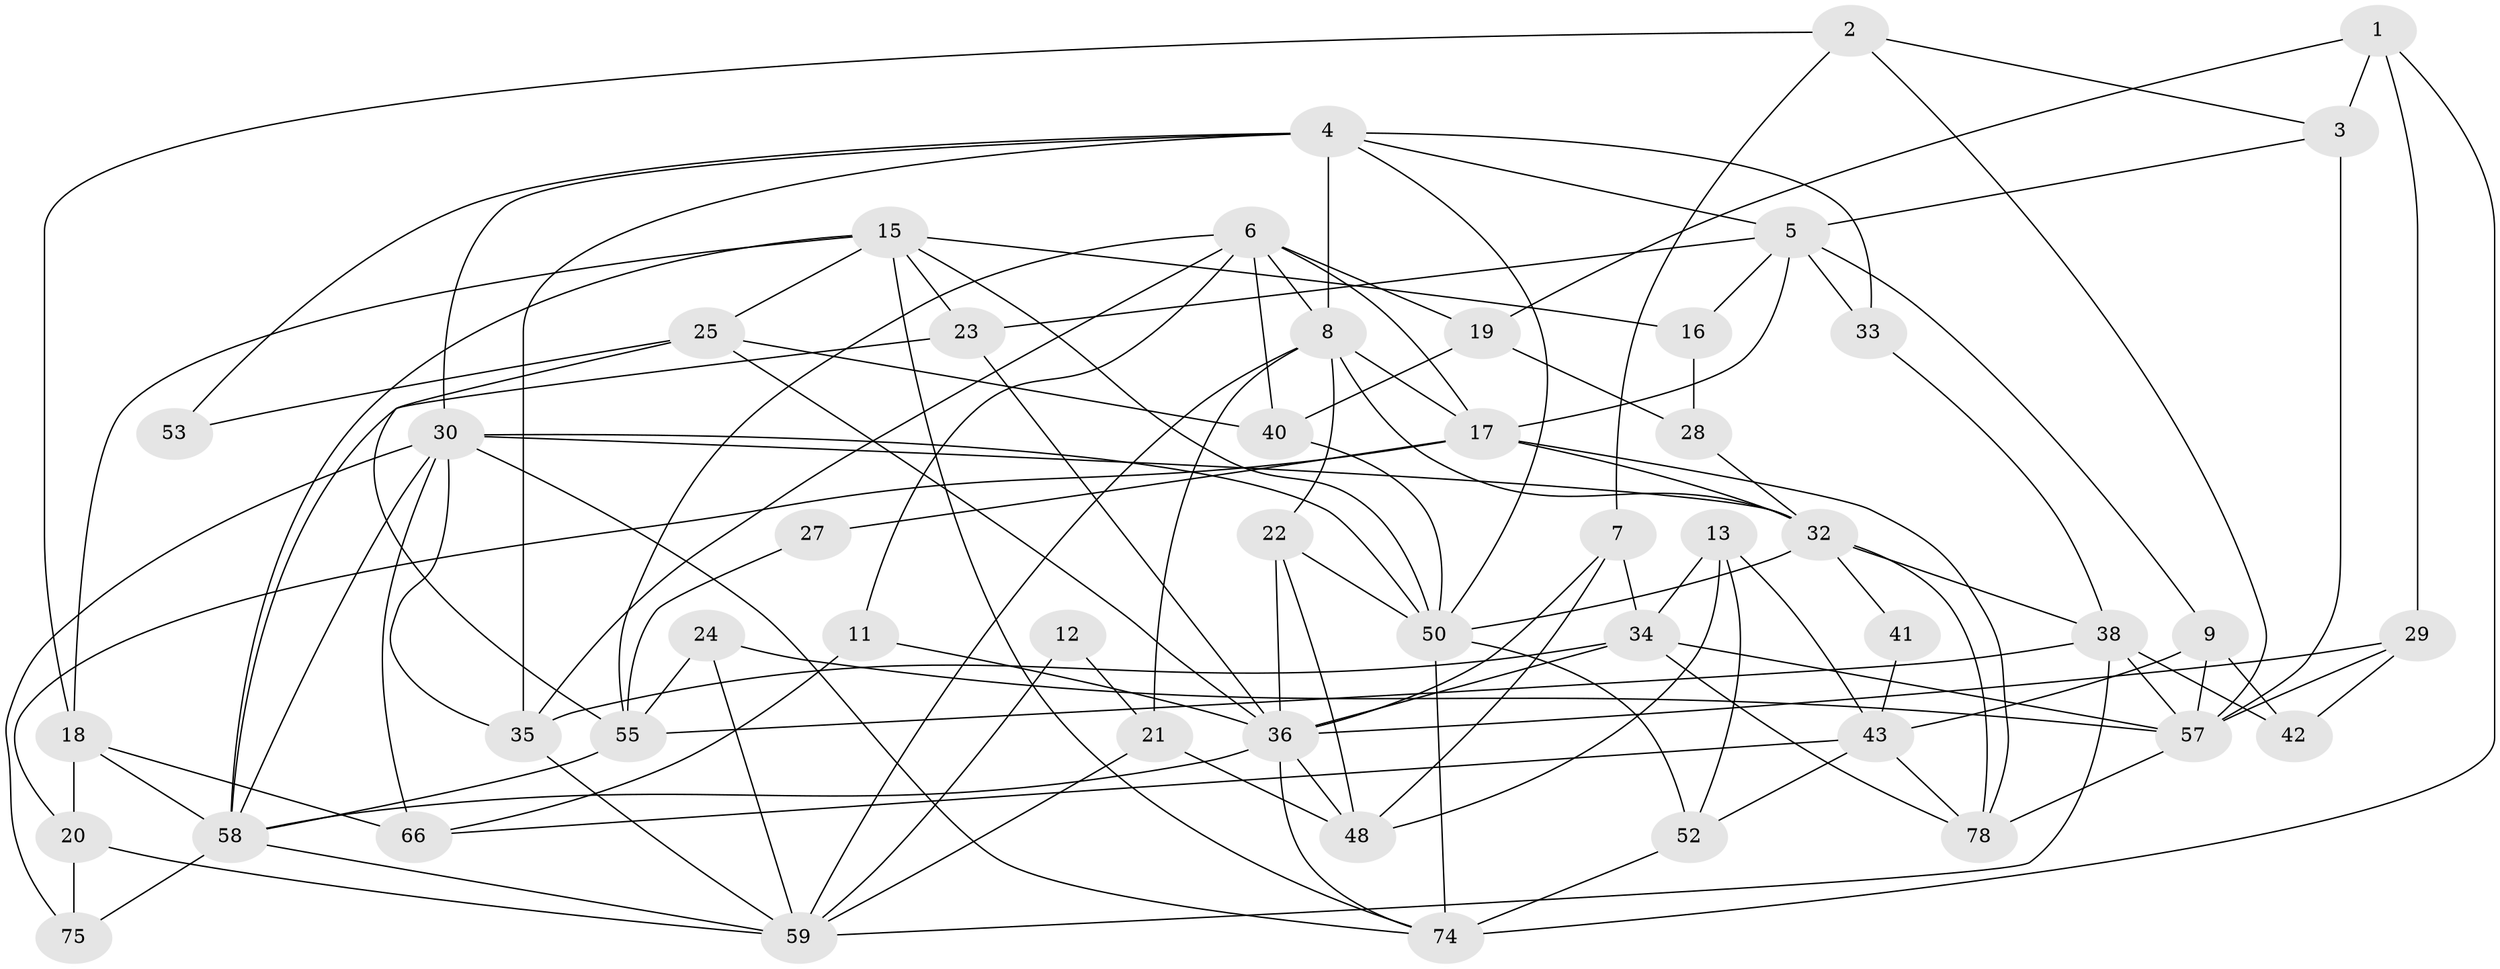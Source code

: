 // Generated by graph-tools (version 1.1) at 2025/24/03/03/25 07:24:01]
// undirected, 49 vertices, 122 edges
graph export_dot {
graph [start="1"]
  node [color=gray90,style=filled];
  1;
  2 [super="+70"];
  3 [super="+14"];
  4 [super="+31"];
  5 [super="+10"];
  6 [super="+49"];
  7;
  8 [super="+68"];
  9 [super="+63"];
  11 [super="+26"];
  12;
  13;
  15 [super="+51"];
  16;
  17 [super="+67"];
  18 [super="+56"];
  19 [super="+61"];
  20;
  21;
  22;
  23 [super="+69"];
  24;
  25;
  27;
  28;
  29 [super="+39"];
  30 [super="+46"];
  32 [super="+54"];
  33;
  34 [super="+44"];
  35 [super="+47"];
  36 [super="+37"];
  38 [super="+45"];
  40;
  41;
  42;
  43 [super="+72"];
  48 [super="+64"];
  50 [super="+76"];
  52 [super="+62"];
  53 [super="+71"];
  55 [super="+60"];
  57 [super="+73"];
  58 [super="+65"];
  59 [super="+79"];
  66;
  74 [super="+77"];
  75;
  78;
  1 -- 74;
  1 -- 3;
  1 -- 29;
  1 -- 19;
  2 -- 7;
  2 -- 3;
  2 -- 57;
  2 -- 18;
  3 -- 5;
  3 -- 57 [weight=2];
  4 -- 5 [weight=2];
  4 -- 8;
  4 -- 33;
  4 -- 50;
  4 -- 35;
  4 -- 53 [weight=2];
  4 -- 30;
  5 -- 23;
  5 -- 17;
  5 -- 16;
  5 -- 33;
  5 -- 9;
  6 -- 19;
  6 -- 17;
  6 -- 55;
  6 -- 40;
  6 -- 11;
  6 -- 8;
  6 -- 35;
  7 -- 48;
  7 -- 34;
  7 -- 36;
  8 -- 21;
  8 -- 22;
  8 -- 17;
  8 -- 59;
  8 -- 32;
  9 -- 42;
  9 -- 43;
  9 -- 57;
  11 -- 66;
  11 -- 36;
  12 -- 59;
  12 -- 21;
  13 -- 43;
  13 -- 52;
  13 -- 34;
  13 -- 48;
  15 -- 18;
  15 -- 25;
  15 -- 16;
  15 -- 23;
  15 -- 58;
  15 -- 74;
  15 -- 50;
  16 -- 28;
  17 -- 20;
  17 -- 78;
  17 -- 27;
  17 -- 32;
  18 -- 20 [weight=2];
  18 -- 58;
  18 -- 66;
  19 -- 28;
  19 -- 40;
  20 -- 75;
  20 -- 59;
  21 -- 59;
  21 -- 48;
  22 -- 50;
  22 -- 48;
  22 -- 36;
  23 -- 58;
  23 -- 36;
  24 -- 59;
  24 -- 55;
  24 -- 57;
  25 -- 36;
  25 -- 40;
  25 -- 55;
  25 -- 53;
  27 -- 55;
  28 -- 32;
  29 -- 42;
  29 -- 57;
  29 -- 36;
  30 -- 66;
  30 -- 75;
  30 -- 32;
  30 -- 50;
  30 -- 35;
  30 -- 74;
  30 -- 58;
  32 -- 78;
  32 -- 38;
  32 -- 50;
  32 -- 41;
  33 -- 38;
  34 -- 57;
  34 -- 36;
  34 -- 78;
  34 -- 35;
  35 -- 59;
  36 -- 58;
  36 -- 74;
  36 -- 48;
  38 -- 57;
  38 -- 42;
  38 -- 59;
  38 -- 55;
  40 -- 50;
  41 -- 43;
  43 -- 66;
  43 -- 52;
  43 -- 78;
  50 -- 74;
  50 -- 52 [weight=2];
  52 -- 74;
  55 -- 58;
  57 -- 78;
  58 -- 75;
  58 -- 59;
}

